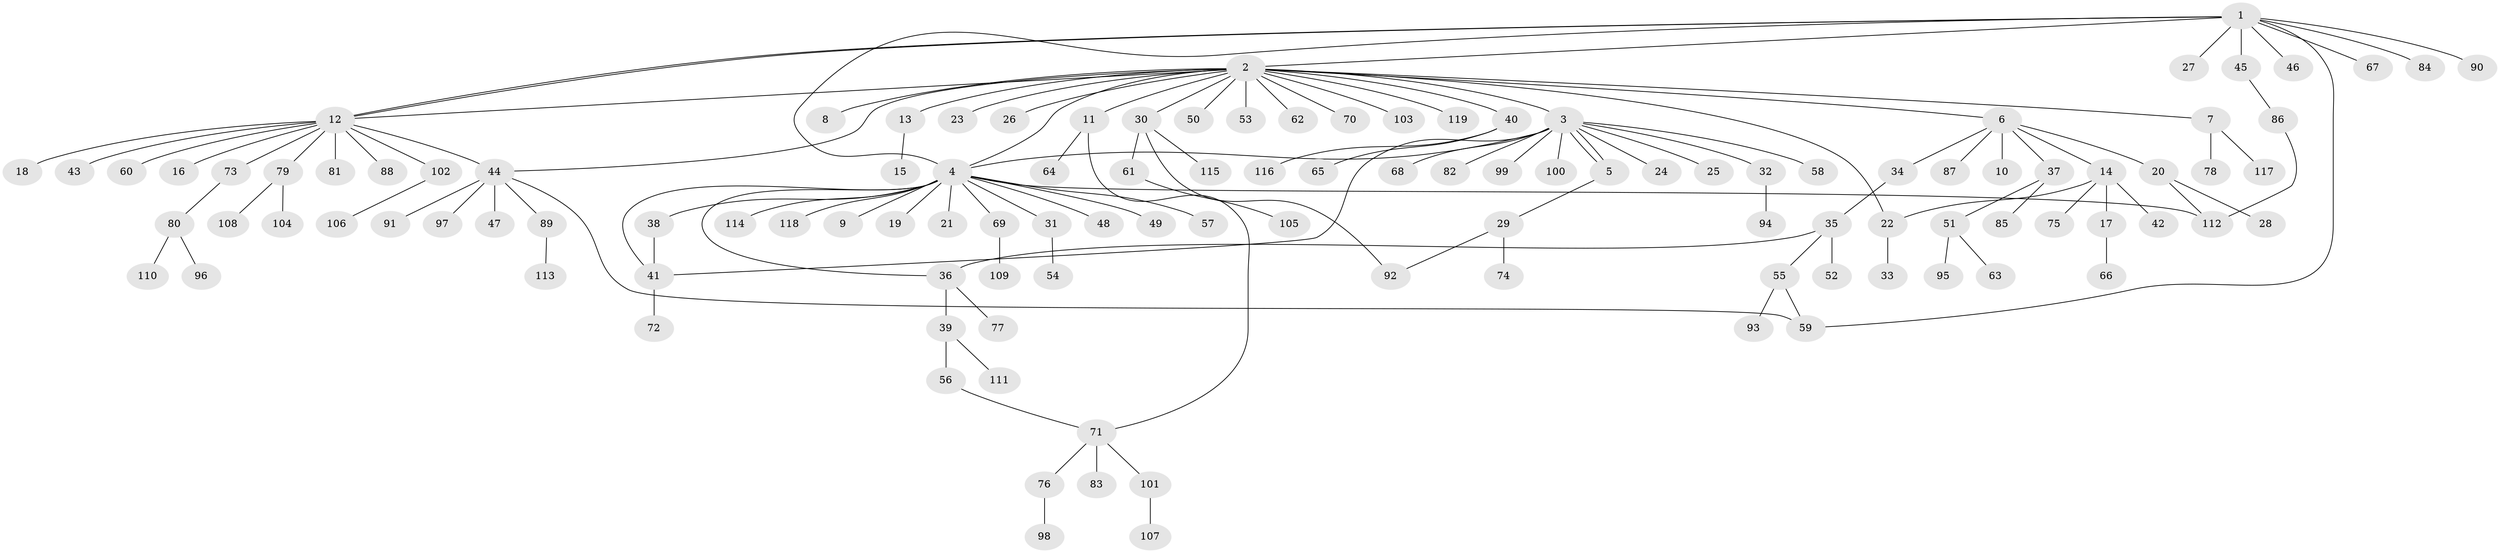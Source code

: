 // coarse degree distribution, {5: 0.05, 13: 0.016666666666666666, 11: 0.03333333333333333, 9: 0.016666666666666666, 3: 0.11666666666666667, 2: 0.23333333333333334, 1: 0.5, 4: 0.03333333333333333}
// Generated by graph-tools (version 1.1) at 2025/50/03/04/25 22:50:39]
// undirected, 119 vertices, 134 edges
graph export_dot {
  node [color=gray90,style=filled];
  1;
  2;
  3;
  4;
  5;
  6;
  7;
  8;
  9;
  10;
  11;
  12;
  13;
  14;
  15;
  16;
  17;
  18;
  19;
  20;
  21;
  22;
  23;
  24;
  25;
  26;
  27;
  28;
  29;
  30;
  31;
  32;
  33;
  34;
  35;
  36;
  37;
  38;
  39;
  40;
  41;
  42;
  43;
  44;
  45;
  46;
  47;
  48;
  49;
  50;
  51;
  52;
  53;
  54;
  55;
  56;
  57;
  58;
  59;
  60;
  61;
  62;
  63;
  64;
  65;
  66;
  67;
  68;
  69;
  70;
  71;
  72;
  73;
  74;
  75;
  76;
  77;
  78;
  79;
  80;
  81;
  82;
  83;
  84;
  85;
  86;
  87;
  88;
  89;
  90;
  91;
  92;
  93;
  94;
  95;
  96;
  97;
  98;
  99;
  100;
  101;
  102;
  103;
  104;
  105;
  106;
  107;
  108;
  109;
  110;
  111;
  112;
  113;
  114;
  115;
  116;
  117;
  118;
  119;
  1 -- 2;
  1 -- 4;
  1 -- 12;
  1 -- 12;
  1 -- 27;
  1 -- 45;
  1 -- 46;
  1 -- 59;
  1 -- 67;
  1 -- 84;
  1 -- 90;
  2 -- 3;
  2 -- 4;
  2 -- 6;
  2 -- 7;
  2 -- 8;
  2 -- 11;
  2 -- 12;
  2 -- 13;
  2 -- 22;
  2 -- 23;
  2 -- 26;
  2 -- 30;
  2 -- 40;
  2 -- 44;
  2 -- 50;
  2 -- 53;
  2 -- 62;
  2 -- 70;
  2 -- 103;
  2 -- 119;
  3 -- 4;
  3 -- 5;
  3 -- 5;
  3 -- 24;
  3 -- 25;
  3 -- 32;
  3 -- 41;
  3 -- 58;
  3 -- 68;
  3 -- 82;
  3 -- 99;
  3 -- 100;
  4 -- 9;
  4 -- 19;
  4 -- 21;
  4 -- 31;
  4 -- 36;
  4 -- 38;
  4 -- 41;
  4 -- 48;
  4 -- 49;
  4 -- 57;
  4 -- 69;
  4 -- 112;
  4 -- 114;
  4 -- 118;
  5 -- 29;
  6 -- 10;
  6 -- 14;
  6 -- 20;
  6 -- 34;
  6 -- 37;
  6 -- 87;
  7 -- 78;
  7 -- 117;
  11 -- 64;
  11 -- 71;
  12 -- 16;
  12 -- 18;
  12 -- 43;
  12 -- 44;
  12 -- 60;
  12 -- 73;
  12 -- 79;
  12 -- 81;
  12 -- 88;
  12 -- 102;
  13 -- 15;
  14 -- 17;
  14 -- 22;
  14 -- 42;
  14 -- 75;
  17 -- 66;
  20 -- 28;
  20 -- 112;
  22 -- 33;
  29 -- 74;
  29 -- 92;
  30 -- 61;
  30 -- 92;
  30 -- 115;
  31 -- 54;
  32 -- 94;
  34 -- 35;
  35 -- 36;
  35 -- 52;
  35 -- 55;
  36 -- 39;
  36 -- 77;
  37 -- 51;
  37 -- 85;
  38 -- 41;
  39 -- 56;
  39 -- 111;
  40 -- 65;
  40 -- 116;
  41 -- 72;
  44 -- 47;
  44 -- 59;
  44 -- 89;
  44 -- 91;
  44 -- 97;
  45 -- 86;
  51 -- 63;
  51 -- 95;
  55 -- 59;
  55 -- 93;
  56 -- 71;
  61 -- 105;
  69 -- 109;
  71 -- 76;
  71 -- 83;
  71 -- 101;
  73 -- 80;
  76 -- 98;
  79 -- 104;
  79 -- 108;
  80 -- 96;
  80 -- 110;
  86 -- 112;
  89 -- 113;
  101 -- 107;
  102 -- 106;
}
